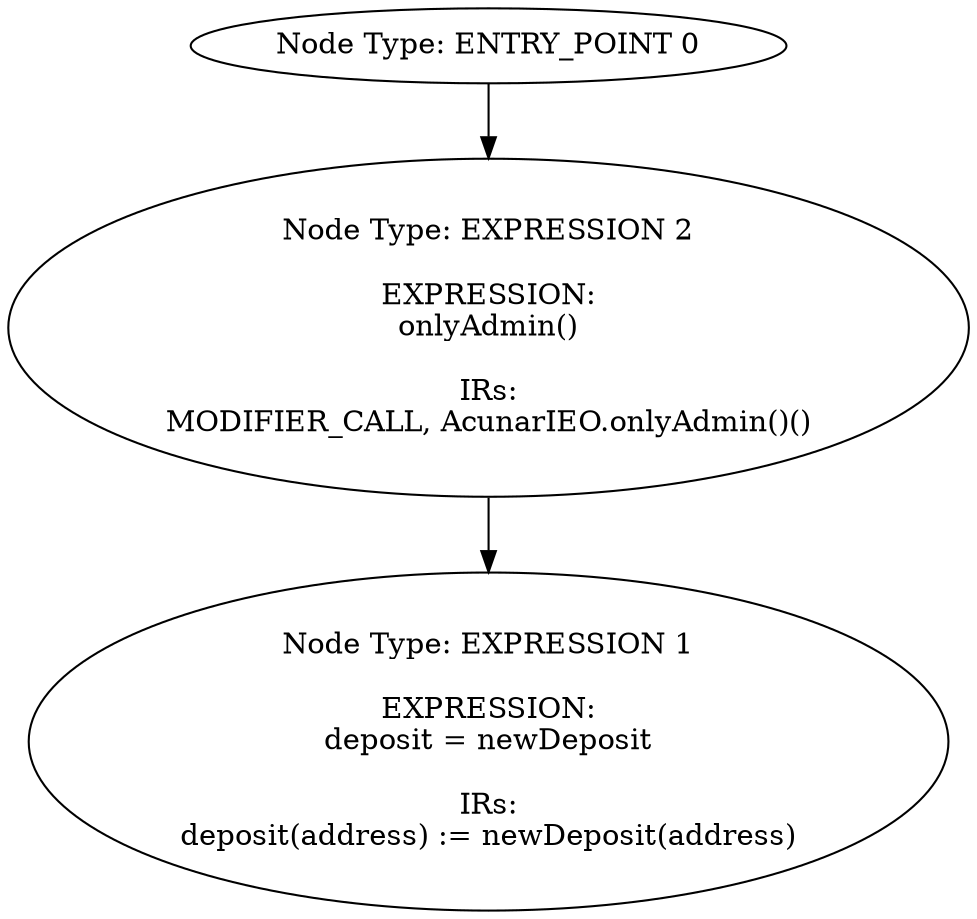 digraph{
0[label="Node Type: ENTRY_POINT 0
"];
0->2;
1[label="Node Type: EXPRESSION 1

EXPRESSION:
deposit = newDeposit

IRs:
deposit(address) := newDeposit(address)"];
2[label="Node Type: EXPRESSION 2

EXPRESSION:
onlyAdmin()

IRs:
MODIFIER_CALL, AcunarIEO.onlyAdmin()()"];
2->1;
}
